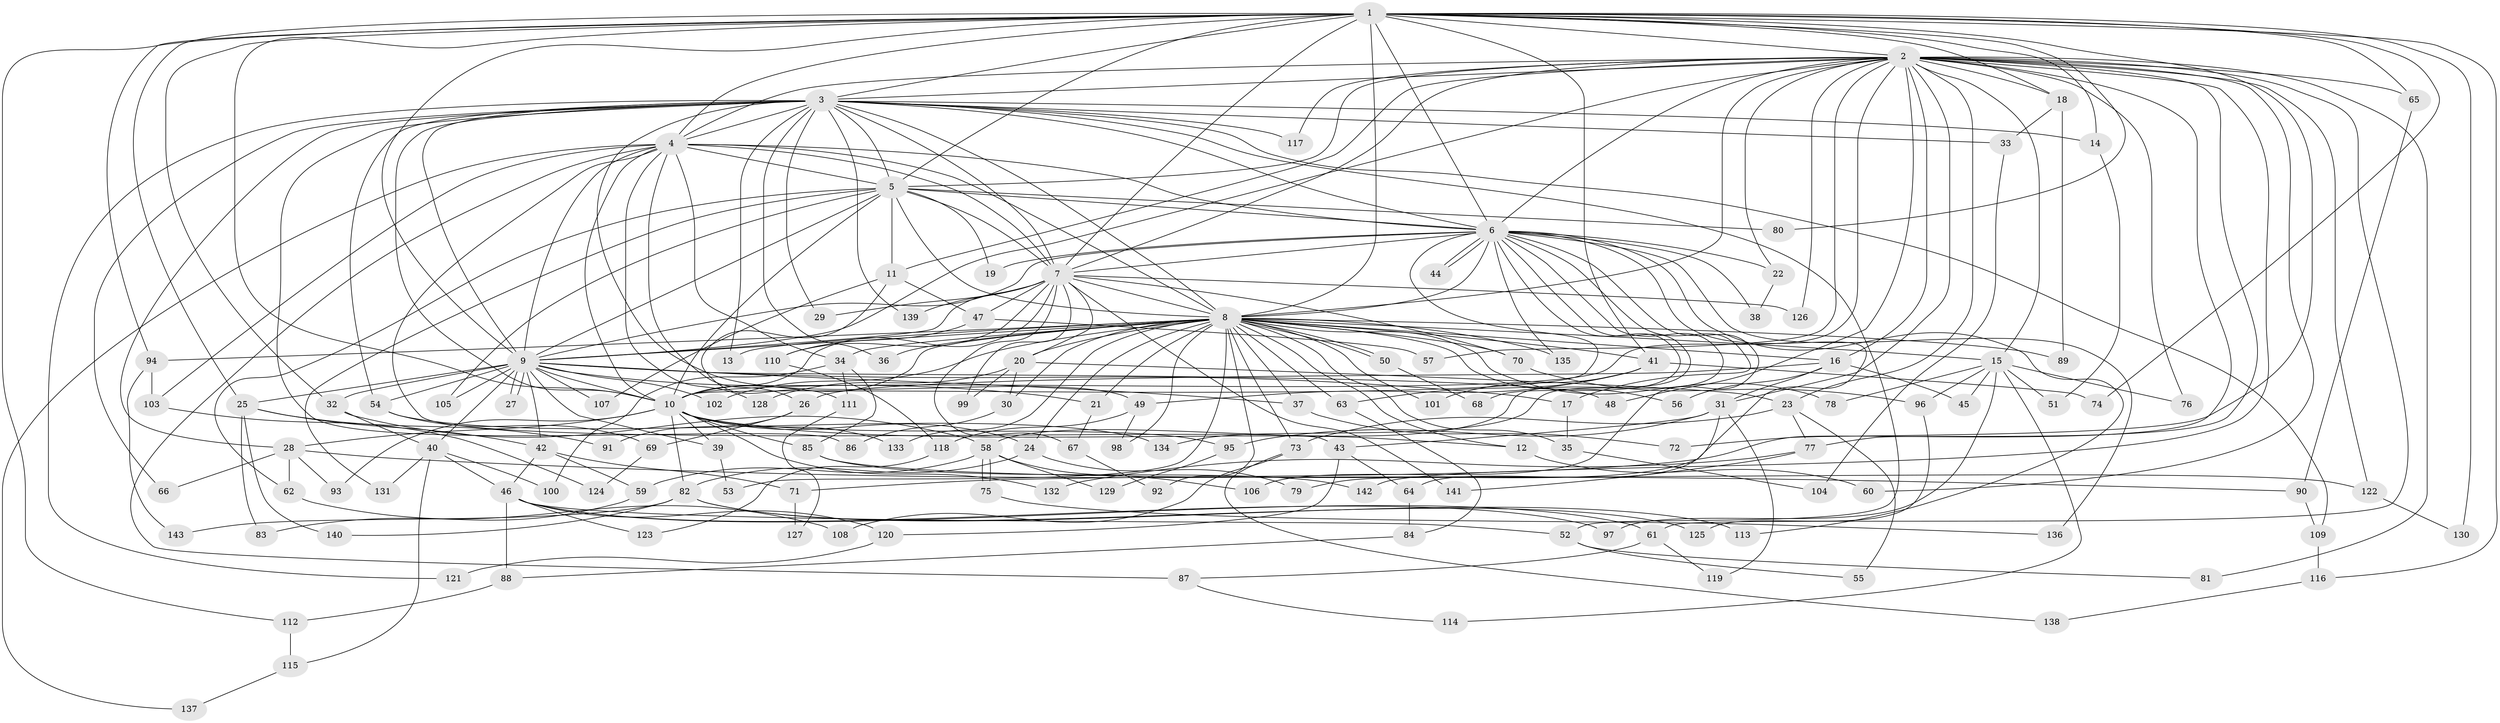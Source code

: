 // Generated by graph-tools (version 1.1) at 2025/49/03/09/25 03:49:44]
// undirected, 143 vertices, 311 edges
graph export_dot {
graph [start="1"]
  node [color=gray90,style=filled];
  1;
  2;
  3;
  4;
  5;
  6;
  7;
  8;
  9;
  10;
  11;
  12;
  13;
  14;
  15;
  16;
  17;
  18;
  19;
  20;
  21;
  22;
  23;
  24;
  25;
  26;
  27;
  28;
  29;
  30;
  31;
  32;
  33;
  34;
  35;
  36;
  37;
  38;
  39;
  40;
  41;
  42;
  43;
  44;
  45;
  46;
  47;
  48;
  49;
  50;
  51;
  52;
  53;
  54;
  55;
  56;
  57;
  58;
  59;
  60;
  61;
  62;
  63;
  64;
  65;
  66;
  67;
  68;
  69;
  70;
  71;
  72;
  73;
  74;
  75;
  76;
  77;
  78;
  79;
  80;
  81;
  82;
  83;
  84;
  85;
  86;
  87;
  88;
  89;
  90;
  91;
  92;
  93;
  94;
  95;
  96;
  97;
  98;
  99;
  100;
  101;
  102;
  103;
  104;
  105;
  106;
  107;
  108;
  109;
  110;
  111;
  112;
  113;
  114;
  115;
  116;
  117;
  118;
  119;
  120;
  121;
  122;
  123;
  124;
  125;
  126;
  127;
  128;
  129;
  130;
  131;
  132;
  133;
  134;
  135;
  136;
  137;
  138;
  139;
  140;
  141;
  142;
  143;
  1 -- 2;
  1 -- 3;
  1 -- 4;
  1 -- 5;
  1 -- 6;
  1 -- 7;
  1 -- 8;
  1 -- 9;
  1 -- 10;
  1 -- 14;
  1 -- 18;
  1 -- 25;
  1 -- 32;
  1 -- 41;
  1 -- 65;
  1 -- 72;
  1 -- 74;
  1 -- 80;
  1 -- 94;
  1 -- 112;
  1 -- 116;
  1 -- 130;
  2 -- 3;
  2 -- 4;
  2 -- 5;
  2 -- 6;
  2 -- 7;
  2 -- 8;
  2 -- 9;
  2 -- 10;
  2 -- 11;
  2 -- 15;
  2 -- 16;
  2 -- 18;
  2 -- 22;
  2 -- 23;
  2 -- 31;
  2 -- 48;
  2 -- 57;
  2 -- 60;
  2 -- 61;
  2 -- 65;
  2 -- 71;
  2 -- 76;
  2 -- 77;
  2 -- 81;
  2 -- 117;
  2 -- 122;
  2 -- 126;
  2 -- 142;
  3 -- 4;
  3 -- 5;
  3 -- 6;
  3 -- 7;
  3 -- 8;
  3 -- 9;
  3 -- 10;
  3 -- 13;
  3 -- 14;
  3 -- 28;
  3 -- 29;
  3 -- 33;
  3 -- 36;
  3 -- 49;
  3 -- 52;
  3 -- 54;
  3 -- 66;
  3 -- 86;
  3 -- 109;
  3 -- 117;
  3 -- 121;
  3 -- 139;
  4 -- 5;
  4 -- 6;
  4 -- 7;
  4 -- 8;
  4 -- 9;
  4 -- 10;
  4 -- 26;
  4 -- 34;
  4 -- 43;
  4 -- 87;
  4 -- 103;
  4 -- 128;
  4 -- 137;
  5 -- 6;
  5 -- 7;
  5 -- 8;
  5 -- 9;
  5 -- 10;
  5 -- 11;
  5 -- 19;
  5 -- 62;
  5 -- 80;
  5 -- 105;
  5 -- 131;
  6 -- 7;
  6 -- 8;
  6 -- 9;
  6 -- 10;
  6 -- 17;
  6 -- 19;
  6 -- 22;
  6 -- 38;
  6 -- 44;
  6 -- 44;
  6 -- 58;
  6 -- 68;
  6 -- 79;
  6 -- 106;
  6 -- 113;
  6 -- 134;
  6 -- 135;
  6 -- 136;
  7 -- 8;
  7 -- 9;
  7 -- 10;
  7 -- 20;
  7 -- 29;
  7 -- 47;
  7 -- 67;
  7 -- 70;
  7 -- 99;
  7 -- 110;
  7 -- 126;
  7 -- 139;
  7 -- 141;
  8 -- 9;
  8 -- 10;
  8 -- 12;
  8 -- 13;
  8 -- 15;
  8 -- 16;
  8 -- 20;
  8 -- 21;
  8 -- 24;
  8 -- 30;
  8 -- 34;
  8 -- 35;
  8 -- 36;
  8 -- 37;
  8 -- 41;
  8 -- 50;
  8 -- 50;
  8 -- 53;
  8 -- 56;
  8 -- 63;
  8 -- 70;
  8 -- 73;
  8 -- 78;
  8 -- 89;
  8 -- 92;
  8 -- 94;
  8 -- 98;
  8 -- 101;
  8 -- 102;
  8 -- 133;
  8 -- 135;
  9 -- 10;
  9 -- 17;
  9 -- 21;
  9 -- 25;
  9 -- 27;
  9 -- 27;
  9 -- 32;
  9 -- 37;
  9 -- 39;
  9 -- 40;
  9 -- 42;
  9 -- 48;
  9 -- 54;
  9 -- 102;
  9 -- 105;
  9 -- 107;
  10 -- 12;
  10 -- 24;
  10 -- 28;
  10 -- 39;
  10 -- 82;
  10 -- 85;
  10 -- 93;
  10 -- 95;
  10 -- 132;
  10 -- 133;
  11 -- 47;
  11 -- 107;
  11 -- 111;
  12 -- 60;
  14 -- 51;
  15 -- 45;
  15 -- 51;
  15 -- 76;
  15 -- 78;
  15 -- 96;
  15 -- 97;
  15 -- 114;
  16 -- 26;
  16 -- 31;
  16 -- 45;
  16 -- 56;
  17 -- 35;
  18 -- 33;
  18 -- 89;
  20 -- 23;
  20 -- 30;
  20 -- 99;
  20 -- 128;
  21 -- 67;
  22 -- 38;
  23 -- 55;
  23 -- 73;
  23 -- 77;
  24 -- 79;
  24 -- 82;
  25 -- 42;
  25 -- 83;
  25 -- 91;
  25 -- 140;
  26 -- 69;
  26 -- 91;
  28 -- 62;
  28 -- 66;
  28 -- 90;
  28 -- 93;
  30 -- 86;
  31 -- 43;
  31 -- 64;
  31 -- 95;
  31 -- 119;
  32 -- 40;
  32 -- 58;
  33 -- 104;
  34 -- 85;
  34 -- 100;
  34 -- 111;
  35 -- 104;
  37 -- 72;
  39 -- 53;
  40 -- 46;
  40 -- 100;
  40 -- 115;
  40 -- 131;
  41 -- 49;
  41 -- 63;
  41 -- 74;
  41 -- 101;
  42 -- 46;
  42 -- 59;
  42 -- 71;
  43 -- 64;
  43 -- 120;
  46 -- 52;
  46 -- 61;
  46 -- 88;
  46 -- 97;
  46 -- 120;
  46 -- 123;
  47 -- 57;
  47 -- 110;
  49 -- 98;
  49 -- 118;
  50 -- 68;
  52 -- 55;
  52 -- 81;
  54 -- 69;
  54 -- 134;
  58 -- 59;
  58 -- 75;
  58 -- 75;
  58 -- 106;
  58 -- 129;
  59 -- 83;
  61 -- 87;
  61 -- 119;
  62 -- 108;
  63 -- 84;
  64 -- 84;
  65 -- 90;
  67 -- 92;
  69 -- 124;
  70 -- 96;
  71 -- 127;
  73 -- 108;
  73 -- 138;
  75 -- 136;
  77 -- 132;
  77 -- 141;
  82 -- 113;
  82 -- 125;
  82 -- 140;
  82 -- 143;
  84 -- 88;
  85 -- 122;
  85 -- 142;
  87 -- 114;
  88 -- 112;
  90 -- 109;
  94 -- 103;
  94 -- 143;
  95 -- 129;
  96 -- 125;
  103 -- 124;
  109 -- 116;
  110 -- 118;
  111 -- 127;
  112 -- 115;
  115 -- 137;
  116 -- 138;
  118 -- 123;
  120 -- 121;
  122 -- 130;
}
